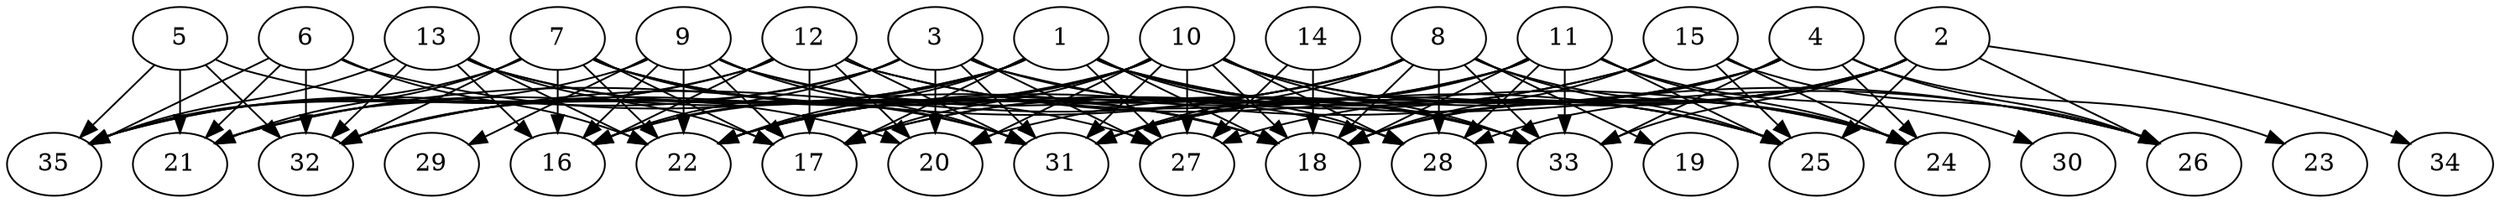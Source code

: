 // DAG automatically generated by daggen at Tue Aug  6 16:28:02 2019
// ./daggen --dot -n 35 --ccr 0.5 --fat 0.8 --regular 0.5 --density 0.7 --mindata 5242880 --maxdata 52428800 
digraph G {
  1 [size="27320320", alpha="0.18", expect_size="13660160"] 
  1 -> 16 [size ="13660160"]
  1 -> 17 [size ="13660160"]
  1 -> 18 [size ="13660160"]
  1 -> 21 [size ="13660160"]
  1 -> 22 [size ="13660160"]
  1 -> 25 [size ="13660160"]
  1 -> 26 [size ="13660160"]
  1 -> 27 [size ="13660160"]
  1 -> 28 [size ="13660160"]
  1 -> 32 [size ="13660160"]
  1 -> 33 [size ="13660160"]
  2 [size="34152448", alpha="0.08", expect_size="17076224"] 
  2 -> 18 [size ="17076224"]
  2 -> 25 [size ="17076224"]
  2 -> 26 [size ="17076224"]
  2 -> 27 [size ="17076224"]
  2 -> 28 [size ="17076224"]
  2 -> 31 [size ="17076224"]
  2 -> 33 [size ="17076224"]
  2 -> 34 [size ="17076224"]
  3 [size="41078784", alpha="0.04", expect_size="20539392"] 
  3 -> 16 [size ="20539392"]
  3 -> 20 [size ="20539392"]
  3 -> 26 [size ="20539392"]
  3 -> 27 [size ="20539392"]
  3 -> 31 [size ="20539392"]
  3 -> 32 [size ="20539392"]
  3 -> 33 [size ="20539392"]
  3 -> 35 [size ="20539392"]
  4 [size="27654144", alpha="0.05", expect_size="13827072"] 
  4 -> 18 [size ="13827072"]
  4 -> 20 [size ="13827072"]
  4 -> 23 [size ="13827072"]
  4 -> 24 [size ="13827072"]
  4 -> 26 [size ="13827072"]
  4 -> 31 [size ="13827072"]
  4 -> 33 [size ="13827072"]
  5 [size="82956288", alpha="0.08", expect_size="41478144"] 
  5 -> 20 [size ="41478144"]
  5 -> 21 [size ="41478144"]
  5 -> 32 [size ="41478144"]
  5 -> 35 [size ="41478144"]
  6 [size="62259200", alpha="0.09", expect_size="31129600"] 
  6 -> 18 [size ="31129600"]
  6 -> 21 [size ="31129600"]
  6 -> 22 [size ="31129600"]
  6 -> 32 [size ="31129600"]
  6 -> 35 [size ="31129600"]
  7 [size="16877568", alpha="0.04", expect_size="8438784"] 
  7 -> 16 [size ="8438784"]
  7 -> 17 [size ="8438784"]
  7 -> 18 [size ="8438784"]
  7 -> 21 [size ="8438784"]
  7 -> 22 [size ="8438784"]
  7 -> 28 [size ="8438784"]
  7 -> 31 [size ="8438784"]
  7 -> 32 [size ="8438784"]
  7 -> 35 [size ="8438784"]
  8 [size="86013952", alpha="0.08", expect_size="43006976"] 
  8 -> 18 [size ="43006976"]
  8 -> 19 [size ="43006976"]
  8 -> 21 [size ="43006976"]
  8 -> 22 [size ="43006976"]
  8 -> 24 [size ="43006976"]
  8 -> 25 [size ="43006976"]
  8 -> 28 [size ="43006976"]
  8 -> 31 [size ="43006976"]
  8 -> 32 [size ="43006976"]
  8 -> 33 [size ="43006976"]
  9 [size="50335744", alpha="0.01", expect_size="25167872"] 
  9 -> 16 [size ="25167872"]
  9 -> 17 [size ="25167872"]
  9 -> 18 [size ="25167872"]
  9 -> 22 [size ="25167872"]
  9 -> 29 [size ="25167872"]
  9 -> 31 [size ="25167872"]
  9 -> 33 [size ="25167872"]
  9 -> 35 [size ="25167872"]
  10 [size="59144192", alpha="0.10", expect_size="29572096"] 
  10 -> 16 [size ="29572096"]
  10 -> 17 [size ="29572096"]
  10 -> 18 [size ="29572096"]
  10 -> 20 [size ="29572096"]
  10 -> 22 [size ="29572096"]
  10 -> 24 [size ="29572096"]
  10 -> 25 [size ="29572096"]
  10 -> 27 [size ="29572096"]
  10 -> 28 [size ="29572096"]
  10 -> 31 [size ="29572096"]
  10 -> 32 [size ="29572096"]
  10 -> 33 [size ="29572096"]
  11 [size="55955456", alpha="0.19", expect_size="27977728"] 
  11 -> 17 [size ="27977728"]
  11 -> 18 [size ="27977728"]
  11 -> 22 [size ="27977728"]
  11 -> 24 [size ="27977728"]
  11 -> 25 [size ="27977728"]
  11 -> 28 [size ="27977728"]
  11 -> 30 [size ="27977728"]
  11 -> 31 [size ="27977728"]
  11 -> 33 [size ="27977728"]
  12 [size="48140288", alpha="0.01", expect_size="24070144"] 
  12 -> 16 [size ="24070144"]
  12 -> 17 [size ="24070144"]
  12 -> 20 [size ="24070144"]
  12 -> 21 [size ="24070144"]
  12 -> 24 [size ="24070144"]
  12 -> 25 [size ="24070144"]
  12 -> 31 [size ="24070144"]
  12 -> 35 [size ="24070144"]
  13 [size="86218752", alpha="0.02", expect_size="43109376"] 
  13 -> 16 [size ="43109376"]
  13 -> 17 [size ="43109376"]
  13 -> 22 [size ="43109376"]
  13 -> 27 [size ="43109376"]
  13 -> 31 [size ="43109376"]
  13 -> 32 [size ="43109376"]
  13 -> 35 [size ="43109376"]
  14 [size="13064192", alpha="0.16", expect_size="6532096"] 
  14 -> 18 [size ="6532096"]
  14 -> 27 [size ="6532096"]
  15 [size="34328576", alpha="0.05", expect_size="17164288"] 
  15 -> 17 [size ="17164288"]
  15 -> 18 [size ="17164288"]
  15 -> 22 [size ="17164288"]
  15 -> 24 [size ="17164288"]
  15 -> 25 [size ="17164288"]
  15 -> 26 [size ="17164288"]
  16 [size="73609216", alpha="0.08", expect_size="36804608"] 
  17 [size="22351872", alpha="0.13", expect_size="11175936"] 
  18 [size="40462336", alpha="0.17", expect_size="20231168"] 
  19 [size="78721024", alpha="0.02", expect_size="39360512"] 
  20 [size="85118976", alpha="0.07", expect_size="42559488"] 
  21 [size="36155392", alpha="0.15", expect_size="18077696"] 
  22 [size="32210944", alpha="0.09", expect_size="16105472"] 
  23 [size="36808704", alpha="0.09", expect_size="18404352"] 
  24 [size="45312000", alpha="0.12", expect_size="22656000"] 
  25 [size="27312128", alpha="0.11", expect_size="13656064"] 
  26 [size="48695296", alpha="0.01", expect_size="24347648"] 
  27 [size="84809728", alpha="0.12", expect_size="42404864"] 
  28 [size="49453056", alpha="0.19", expect_size="24726528"] 
  29 [size="35080192", alpha="0.14", expect_size="17540096"] 
  30 [size="46604288", alpha="0.00", expect_size="23302144"] 
  31 [size="80414720", alpha="0.16", expect_size="40207360"] 
  32 [size="58978304", alpha="0.19", expect_size="29489152"] 
  33 [size="100331520", alpha="0.19", expect_size="50165760"] 
  34 [size="46323712", alpha="0.19", expect_size="23161856"] 
  35 [size="102871040", alpha="0.04", expect_size="51435520"] 
}
